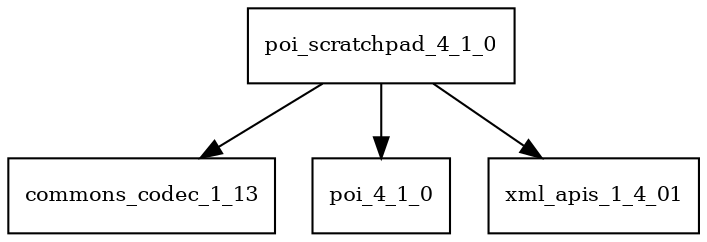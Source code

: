 digraph poi_scratchpad_4_1_0_dependencies {
  node [shape = box, fontsize=10.0];
  poi_scratchpad_4_1_0 -> commons_codec_1_13;
  poi_scratchpad_4_1_0 -> poi_4_1_0;
  poi_scratchpad_4_1_0 -> xml_apis_1_4_01;
}
